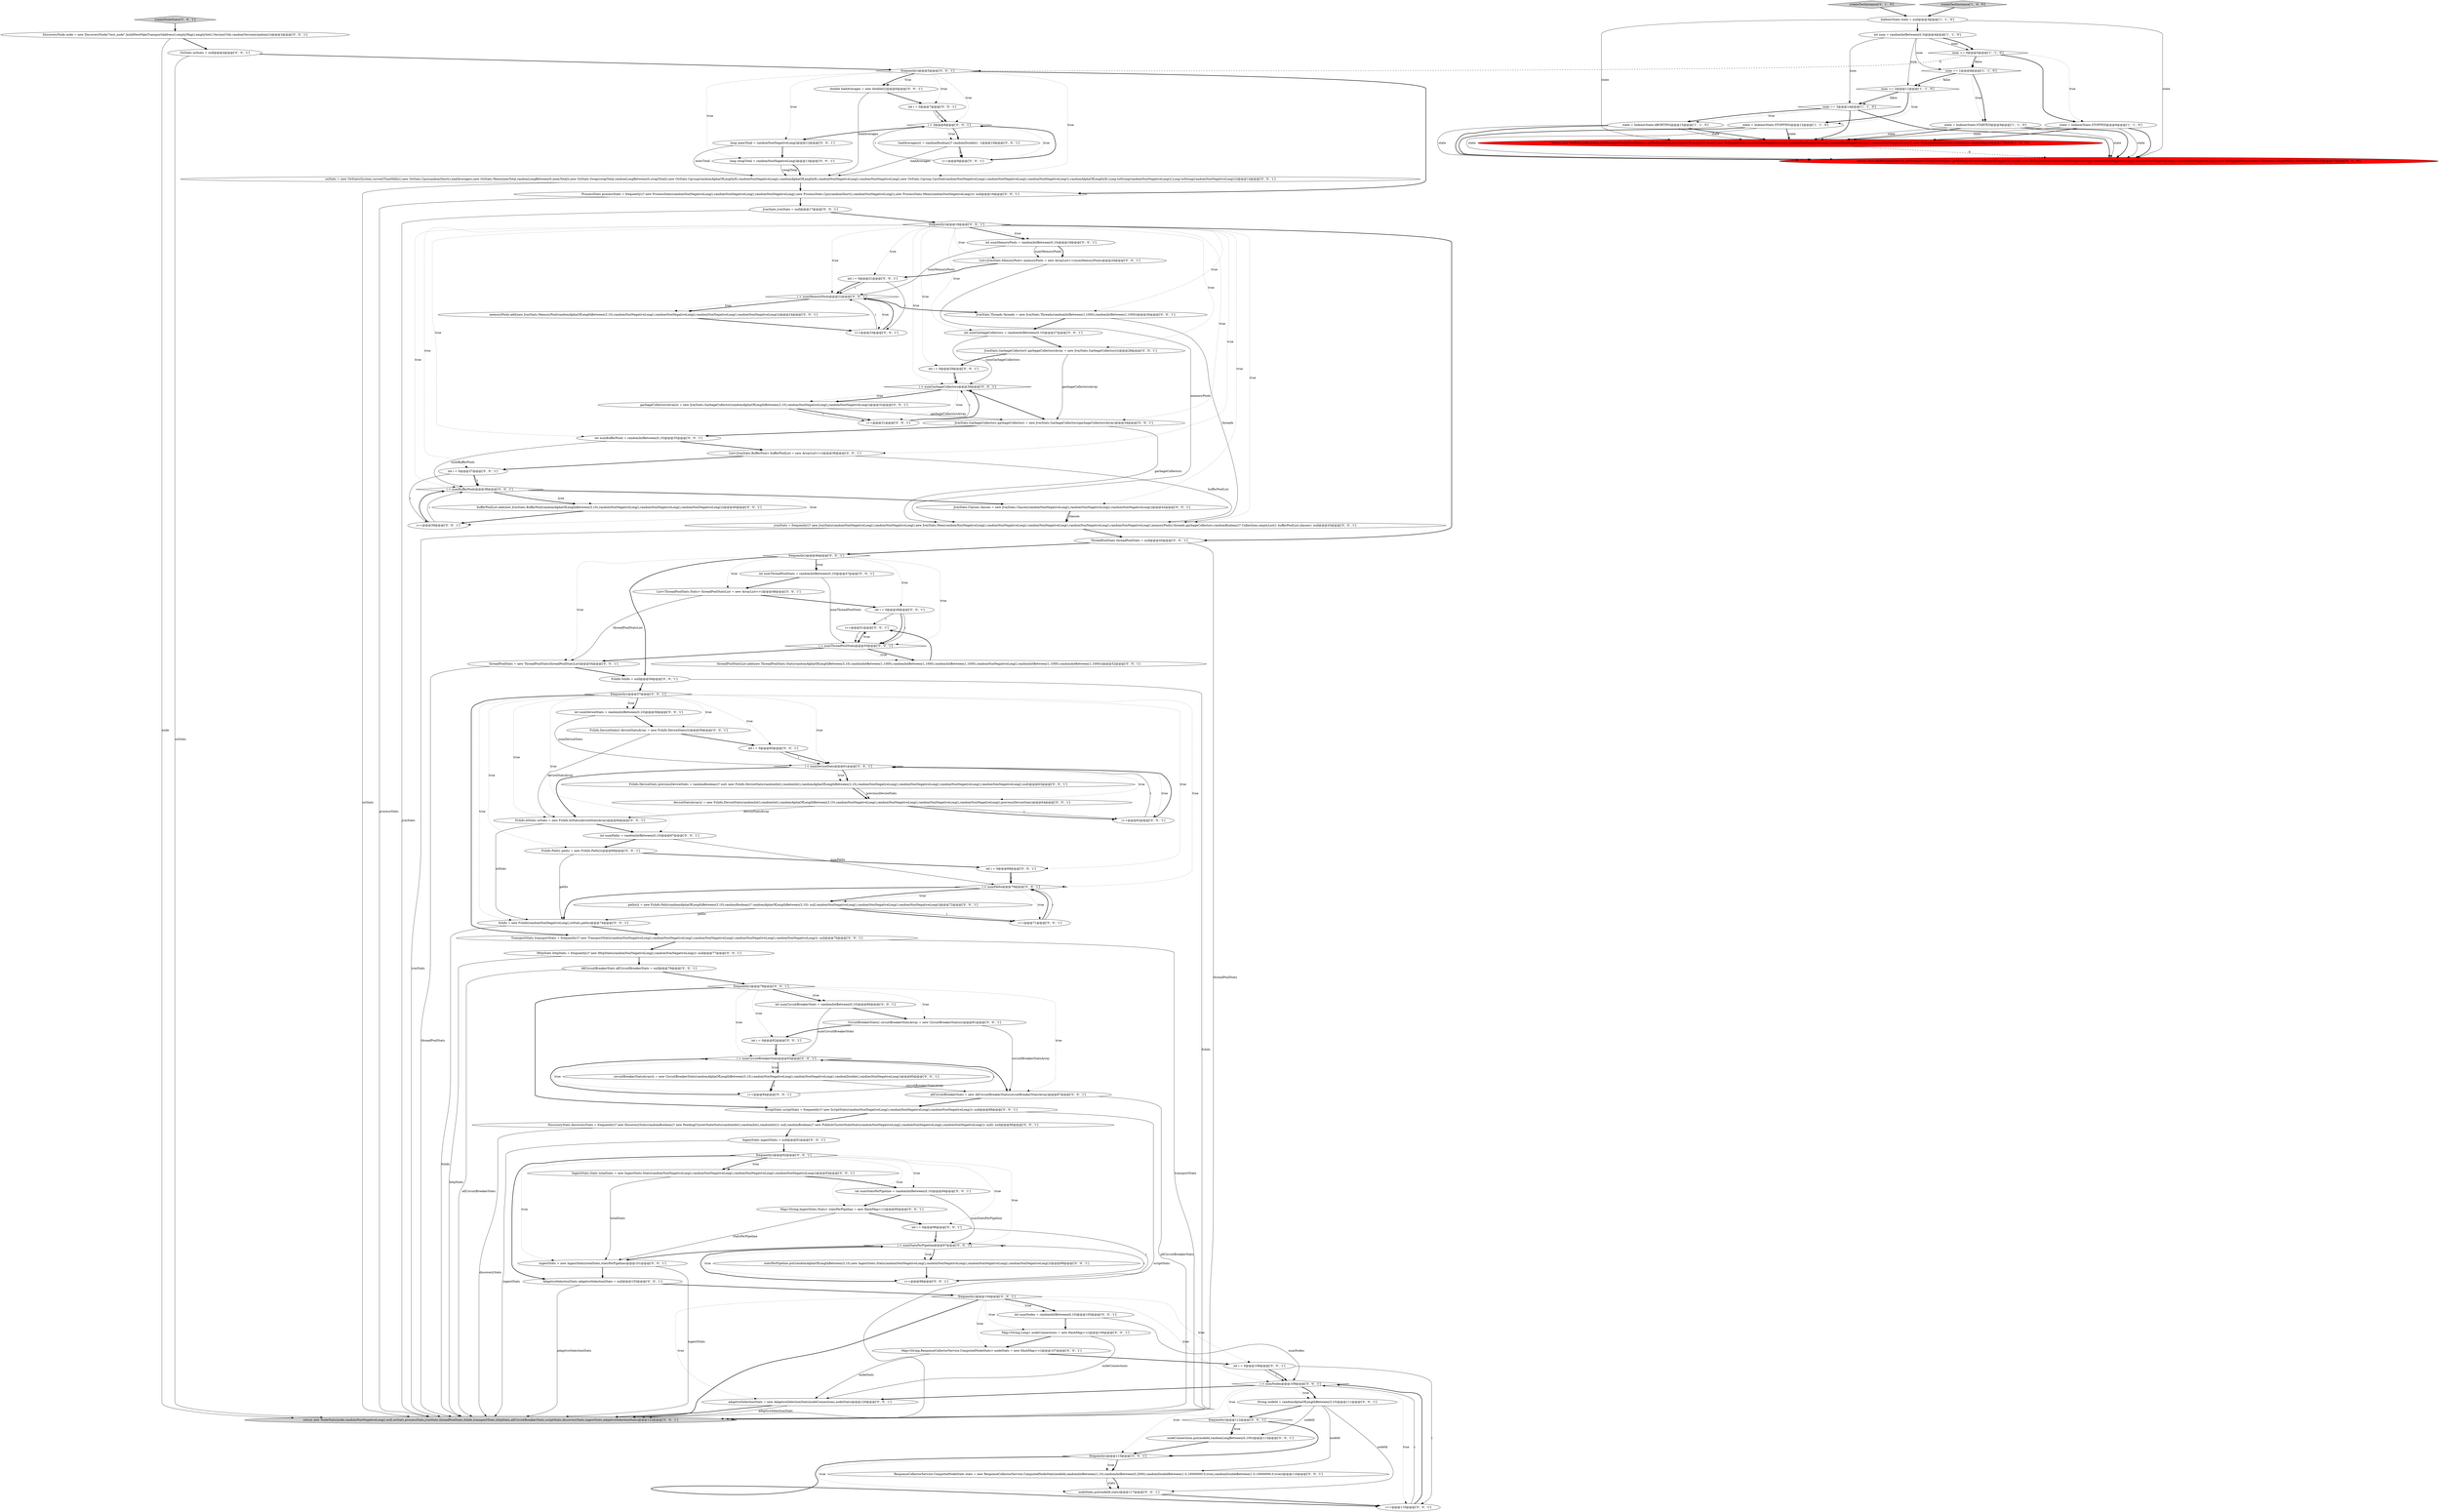 digraph {
34 [style = filled, label = "double loadAverages = new double((((@@@6@@@['0', '0', '1']", fillcolor = white, shape = ellipse image = "AAA0AAABBB3BBB"];
37 [style = filled, label = "frequently()@@@104@@@['0', '0', '1']", fillcolor = white, shape = diamond image = "AAA0AAABBB3BBB"];
52 [style = filled, label = "i++@@@51@@@['0', '0', '1']", fillcolor = white, shape = ellipse image = "AAA0AAABBB3BBB"];
36 [style = filled, label = "int i = 0@@@49@@@['0', '0', '1']", fillcolor = white, shape = ellipse image = "AAA0AAABBB3BBB"];
110 [style = filled, label = "i < numMemoryPools@@@22@@@['0', '0', '1']", fillcolor = white, shape = diamond image = "AAA0AAABBB3BBB"];
31 [style = filled, label = "int i = 0@@@37@@@['0', '0', '1']", fillcolor = white, shape = ellipse image = "AAA0AAABBB3BBB"];
83 [style = filled, label = "i < numGarbageCollectors@@@30@@@['0', '0', '1']", fillcolor = white, shape = diamond image = "AAA0AAABBB3BBB"];
79 [style = filled, label = "String nodeId = randomAlphaOfLengthBetween(3,10)@@@111@@@['0', '0', '1']", fillcolor = white, shape = ellipse image = "AAA0AAABBB3BBB"];
96 [style = filled, label = "frequently()@@@18@@@['0', '0', '1']", fillcolor = white, shape = diamond image = "AAA0AAABBB3BBB"];
93 [style = filled, label = "int numGarbageCollectors = randomIntBetween(0,10)@@@27@@@['0', '0', '1']", fillcolor = white, shape = ellipse image = "AAA0AAABBB3BBB"];
111 [style = filled, label = "DiscoveryStats discoveryStats = frequently()? new DiscoveryStats(randomBoolean()? new PendingClusterStateStats(randomInt(),randomInt(),randomInt()): null,randomBoolean()? new PublishClusterStateStats(randomNonNegativeLong(),randomNonNegativeLong(),randomNonNegativeLong()): null): null@@@90@@@['0', '0', '1']", fillcolor = white, shape = ellipse image = "AAA0AAABBB3BBB"];
47 [style = filled, label = "CircuitBreakerStats(( circuitBreakerStatsArray = new CircuitBreakerStats((((@@@81@@@['0', '0', '1']", fillcolor = white, shape = ellipse image = "AAA0AAABBB3BBB"];
19 [style = filled, label = "ScriptStats scriptStats = frequently()? new ScriptStats(randomNonNegativeLong(),randomNonNegativeLong(),randomNonNegativeLong()): null@@@89@@@['0', '0', '1']", fillcolor = white, shape = ellipse image = "AAA0AAABBB3BBB"];
14 [style = filled, label = "int i = 0@@@108@@@['0', '0', '1']", fillcolor = white, shape = ellipse image = "AAA0AAABBB3BBB"];
41 [style = filled, label = "nodeStats.put(nodeId,stats)@@@117@@@['0', '0', '1']", fillcolor = white, shape = ellipse image = "AAA0AAABBB3BBB"];
18 [style = filled, label = "Map<String,Long> nodeConnections = new HashMap<>()@@@106@@@['0', '0', '1']", fillcolor = white, shape = ellipse image = "AAA0AAABBB3BBB"];
73 [style = filled, label = "FsInfo.DeviceStats previousDeviceStats = randomBoolean()? null: new FsInfo.DeviceStats(randomInt(),randomInt(),randomAlphaOfLengthBetween(3,10),randomNonNegativeLong(),randomNonNegativeLong(),randomNonNegativeLong(),randomNonNegativeLong(),null)@@@63@@@['0', '0', '1']", fillcolor = white, shape = ellipse image = "AAA0AAABBB3BBB"];
70 [style = filled, label = "JvmStats.GarbageCollectors garbageCollectors = new JvmStats.GarbageCollectors(garbageCollectorsArray)@@@34@@@['0', '0', '1']", fillcolor = white, shape = ellipse image = "AAA0AAABBB3BBB"];
80 [style = filled, label = "frequently()@@@92@@@['0', '0', '1']", fillcolor = white, shape = diamond image = "AAA0AAABBB3BBB"];
69 [style = filled, label = "FsInfo.Path(( paths = new FsInfo.Path((((@@@68@@@['0', '0', '1']", fillcolor = white, shape = ellipse image = "AAA0AAABBB3BBB"];
75 [style = filled, label = "i < numNodes@@@109@@@['0', '0', '1']", fillcolor = white, shape = diamond image = "AAA0AAABBB3BBB"];
10 [style = filled, label = "int num = randomIntBetween(0,3)@@@4@@@['1', '1', '0']", fillcolor = white, shape = ellipse image = "AAA0AAABBB1BBB"];
51 [style = filled, label = "int numDeviceStats = randomIntBetween(0,10)@@@58@@@['0', '0', '1']", fillcolor = white, shape = ellipse image = "AAA0AAABBB3BBB"];
82 [style = filled, label = "loadAverages(i( = randomBoolean()? randomDouble(): -1@@@10@@@['0', '0', '1']", fillcolor = white, shape = ellipse image = "AAA0AAABBB3BBB"];
115 [style = filled, label = "i < numDeviceStats@@@61@@@['0', '0', '1']", fillcolor = white, shape = diamond image = "AAA0AAABBB3BBB"];
5 [style = filled, label = "state = IndexerState.STOPPING@@@12@@@['1', '1', '0']", fillcolor = white, shape = ellipse image = "AAA0AAABBB1BBB"];
81 [style = filled, label = "frequently()@@@115@@@['0', '0', '1']", fillcolor = white, shape = diamond image = "AAA0AAABBB3BBB"];
109 [style = filled, label = "ingestStats = new IngestStats(totalStats,statsPerPipeline)@@@101@@@['0', '0', '1']", fillcolor = white, shape = ellipse image = "AAA0AAABBB3BBB"];
11 [style = filled, label = "return new GetRollupJobsAction.JobWrapper(ConfigTestHelpers.getRollupJob(randomAlphaOfLength(5)).build(),new RollupJobStats(randomNonNegativeLong(),randomNonNegativeLong(),randomNonNegativeLong(),randomNonNegativeLong()),new RollupJobStatus(state,Collections.emptyMap()))@@@17@@@['1', '0', '0']", fillcolor = red, shape = ellipse image = "AAA1AAABBB1BBB"];
107 [style = filled, label = "jvmStats = frequently()? new JvmStats(randomNonNegativeLong(),randomNonNegativeLong(),new JvmStats.Mem(randomNonNegativeLong(),randomNonNegativeLong(),randomNonNegativeLong(),randomNonNegativeLong(),randomNonNegativeLong(),memoryPools),threads,garbageCollectors,randomBoolean()? Collections.emptyList(): bufferPoolList,classes): null@@@43@@@['0', '0', '1']", fillcolor = white, shape = ellipse image = "AAA0AAABBB3BBB"];
76 [style = filled, label = "deviceStatsArray(i( = new FsInfo.DeviceStats(randomInt(),randomInt(),randomAlphaOfLengthBetween(3,10),randomNonNegativeLong(),randomNonNegativeLong(),randomNonNegativeLong(),randomNonNegativeLong(),previousDeviceStats)@@@64@@@['0', '0', '1']", fillcolor = white, shape = ellipse image = "AAA0AAABBB3BBB"];
67 [style = filled, label = "int i = 0@@@21@@@['0', '0', '1']", fillcolor = white, shape = ellipse image = "AAA0AAABBB3BBB"];
92 [style = filled, label = "return new NodeStats(node,randomNonNegativeLong(),null,osStats,processStats,jvmStats,threadPoolStats,fsInfo,transportStats,httpStats,allCircuitBreakerStats,scriptStats,discoveryStats,ingestStats,adaptiveSelectionStats)@@@122@@@['0', '0', '1']", fillcolor = lightgray, shape = ellipse image = "AAA0AAABBB3BBB"];
101 [style = filled, label = "AdaptiveSelectionStats adaptiveSelectionStats = null@@@103@@@['0', '0', '1']", fillcolor = white, shape = ellipse image = "AAA0AAABBB3BBB"];
86 [style = filled, label = "ThreadPoolStats threadPoolStats = null@@@45@@@['0', '0', '1']", fillcolor = white, shape = ellipse image = "AAA0AAABBB3BBB"];
46 [style = filled, label = "int numPaths = randomIntBetween(0,10)@@@67@@@['0', '0', '1']", fillcolor = white, shape = ellipse image = "AAA0AAABBB3BBB"];
39 [style = filled, label = "int i = 0@@@96@@@['0', '0', '1']", fillcolor = white, shape = ellipse image = "AAA0AAABBB3BBB"];
6 [style = filled, label = "num == 3@@@14@@@['1', '1', '0']", fillcolor = white, shape = diamond image = "AAA0AAABBB1BBB"];
78 [style = filled, label = "frequently()@@@112@@@['0', '0', '1']", fillcolor = white, shape = diamond image = "AAA0AAABBB3BBB"];
58 [style = filled, label = "frequently()@@@5@@@['0', '0', '1']", fillcolor = white, shape = diamond image = "AAA0AAABBB3BBB"];
77 [style = filled, label = "createNodeStats['0', '0', '1']", fillcolor = lightgray, shape = diamond image = "AAA0AAABBB3BBB"];
113 [style = filled, label = "osStats = new OsStats(System.currentTimeMillis(),new OsStats.Cpu(randomShort(),loadAverages),new OsStats.Mem(memTotal,randomLongBetween(0,memTotal)),new OsStats.Swap(swapTotal,randomLongBetween(0,swapTotal)),new OsStats.Cgroup(randomAlphaOfLength(8),randomNonNegativeLong(),randomAlphaOfLength(8),randomNonNegativeLong(),randomNonNegativeLong(),new OsStats.Cgroup.CpuStat(randomNonNegativeLong(),randomNonNegativeLong(),randomNonNegativeLong()),randomAlphaOfLength(8),Long.toString(randomNonNegativeLong()),Long.toString(randomNonNegativeLong())))@@@14@@@['0', '0', '1']", fillcolor = white, shape = ellipse image = "AAA0AAABBB3BBB"];
13 [style = filled, label = "return new GetRollupJobsAction.JobWrapper(ConfigTestHelpers.getRollupJob(randomAlphaOfLength(5)).build(),new RollupJobStats(randomNonNegativeLong(),randomNonNegativeLong(),randomNonNegativeLong(),randomNonNegativeLong()),new RollupJobStatus(state,Collections.emptyMap(),randomBoolean()))@@@17@@@['0', '1', '0']", fillcolor = red, shape = ellipse image = "AAA1AAABBB2BBB"];
99 [style = filled, label = "long swapTotal = randomNonNegativeLong()@@@13@@@['0', '0', '1']", fillcolor = white, shape = ellipse image = "AAA0AAABBB3BBB"];
12 [style = filled, label = "createTestInstance['0', '1', '0']", fillcolor = lightgray, shape = diamond image = "AAA0AAABBB2BBB"];
84 [style = filled, label = "threadPoolStatsList.add(new ThreadPoolStats.Stats(randomAlphaOfLengthBetween(3,10),randomIntBetween(1,1000),randomIntBetween(1,1000),randomIntBetween(1,1000),randomNonNegativeLong(),randomIntBetween(1,1000),randomIntBetween(1,1000)))@@@52@@@['0', '0', '1']", fillcolor = white, shape = ellipse image = "AAA0AAABBB3BBB"];
17 [style = filled, label = "int numBufferPools = randomIntBetween(0,10)@@@35@@@['0', '0', '1']", fillcolor = white, shape = ellipse image = "AAA0AAABBB3BBB"];
74 [style = filled, label = "AllCircuitBreakerStats allCircuitBreakerStats = null@@@78@@@['0', '0', '1']", fillcolor = white, shape = ellipse image = "AAA0AAABBB3BBB"];
44 [style = filled, label = "OsStats osStats = null@@@4@@@['0', '0', '1']", fillcolor = white, shape = ellipse image = "AAA0AAABBB3BBB"];
57 [style = filled, label = "HttpStats httpStats = frequently()? new HttpStats(randomNonNegativeLong(),randomNonNegativeLong()): null@@@77@@@['0', '0', '1']", fillcolor = white, shape = ellipse image = "AAA0AAABBB3BBB"];
94 [style = filled, label = "DiscoveryNode node = new DiscoveryNode(\"test_node\",buildNewFakeTransportAddress(),emptyMap(),emptySet(),VersionUtils.randomVersion(random()))@@@3@@@['0', '0', '1']", fillcolor = white, shape = ellipse image = "AAA0AAABBB3BBB"];
45 [style = filled, label = "i++@@@110@@@['0', '0', '1']", fillcolor = white, shape = ellipse image = "AAA0AAABBB3BBB"];
43 [style = filled, label = "nodeConnections.put(nodeId,randomLongBetween(0,100))@@@113@@@['0', '0', '1']", fillcolor = white, shape = ellipse image = "AAA0AAABBB3BBB"];
3 [style = filled, label = "num == 0@@@5@@@['1', '1', '0']", fillcolor = white, shape = diamond image = "AAA0AAABBB1BBB"];
64 [style = filled, label = "i < numStatsPerPipeline@@@97@@@['0', '0', '1']", fillcolor = white, shape = diamond image = "AAA0AAABBB3BBB"];
91 [style = filled, label = "i < numCircuitBreakerStats@@@83@@@['0', '0', '1']", fillcolor = white, shape = diamond image = "AAA0AAABBB3BBB"];
108 [style = filled, label = "i++@@@62@@@['0', '0', '1']", fillcolor = white, shape = ellipse image = "AAA0AAABBB3BBB"];
15 [style = filled, label = "ProcessStats processStats = frequently()? new ProcessStats(randomNonNegativeLong(),randomNonNegativeLong(),randomNonNegativeLong(),new ProcessStats.Cpu(randomShort(),randomNonNegativeLong()),new ProcessStats.Mem(randomNonNegativeLong())): null@@@16@@@['0', '0', '1']", fillcolor = white, shape = ellipse image = "AAA0AAABBB3BBB"];
16 [style = filled, label = "JvmStats jvmStats = null@@@17@@@['0', '0', '1']", fillcolor = white, shape = ellipse image = "AAA0AAABBB3BBB"];
60 [style = filled, label = "bufferPoolList.add(new JvmStats.BufferPool(randomAlphaOfLengthBetween(3,10),randomNonNegativeLong(),randomNonNegativeLong(),randomNonNegativeLong()))@@@40@@@['0', '0', '1']", fillcolor = white, shape = ellipse image = "AAA0AAABBB3BBB"];
87 [style = filled, label = "i < numBufferPools@@@38@@@['0', '0', '1']", fillcolor = white, shape = diamond image = "AAA0AAABBB3BBB"];
8 [style = filled, label = "state = IndexerState.ABORTING@@@15@@@['1', '1', '0']", fillcolor = white, shape = ellipse image = "AAA0AAABBB1BBB"];
33 [style = filled, label = "i < numPaths@@@70@@@['0', '0', '1']", fillcolor = white, shape = diamond image = "AAA0AAABBB3BBB"];
66 [style = filled, label = "int i = 0@@@60@@@['0', '0', '1']", fillcolor = white, shape = ellipse image = "AAA0AAABBB3BBB"];
9 [style = filled, label = "num == 2@@@11@@@['1', '1', '0']", fillcolor = white, shape = diamond image = "AAA0AAABBB1BBB"];
90 [style = filled, label = "JvmStats.Classes classes = new JvmStats.Classes(randomNonNegativeLong(),randomNonNegativeLong(),randomNonNegativeLong())@@@42@@@['0', '0', '1']", fillcolor = white, shape = ellipse image = "AAA0AAABBB3BBB"];
29 [style = filled, label = "FsInfo.IoStats ioStats = new FsInfo.IoStats(deviceStatsArray)@@@66@@@['0', '0', '1']", fillcolor = white, shape = ellipse image = "AAA0AAABBB3BBB"];
112 [style = filled, label = "int numNodes = randomIntBetween(0,10)@@@105@@@['0', '0', '1']", fillcolor = white, shape = ellipse image = "AAA0AAABBB3BBB"];
53 [style = filled, label = "i++@@@98@@@['0', '0', '1']", fillcolor = white, shape = ellipse image = "AAA0AAABBB3BBB"];
40 [style = filled, label = "paths(i( = new FsInfo.Path(randomAlphaOfLengthBetween(3,10),randomBoolean()? randomAlphaOfLengthBetween(3,10): null,randomNonNegativeLong(),randomNonNegativeLong(),randomNonNegativeLong())@@@72@@@['0', '0', '1']", fillcolor = white, shape = ellipse image = "AAA0AAABBB3BBB"];
68 [style = filled, label = "i++@@@39@@@['0', '0', '1']", fillcolor = white, shape = ellipse image = "AAA0AAABBB3BBB"];
35 [style = filled, label = "i < 3@@@8@@@['0', '0', '1']", fillcolor = white, shape = diamond image = "AAA0AAABBB3BBB"];
89 [style = filled, label = "int i = 0@@@82@@@['0', '0', '1']", fillcolor = white, shape = ellipse image = "AAA0AAABBB3BBB"];
97 [style = filled, label = "circuitBreakerStatsArray(i( = new CircuitBreakerStats(randomAlphaOfLengthBetween(3,10),randomNonNegativeLong(),randomNonNegativeLong(),randomDouble(),randomNonNegativeLong())@@@85@@@['0', '0', '1']", fillcolor = white, shape = ellipse image = "AAA0AAABBB3BBB"];
106 [style = filled, label = "JvmStats.GarbageCollector(( garbageCollectorsArray = new JvmStats.GarbageCollector((((@@@28@@@['0', '0', '1']", fillcolor = white, shape = ellipse image = "AAA0AAABBB3BBB"];
104 [style = filled, label = "garbageCollectorsArray(i( = new JvmStats.GarbageCollector(randomAlphaOfLengthBetween(3,10),randomNonNegativeLong(),randomNonNegativeLong())@@@32@@@['0', '0', '1']", fillcolor = white, shape = ellipse image = "AAA0AAABBB3BBB"];
85 [style = filled, label = "JvmStats.Threads threads = new JvmStats.Threads(randomIntBetween(1,1000),randomIntBetween(1,1000))@@@26@@@['0', '0', '1']", fillcolor = white, shape = ellipse image = "AAA0AAABBB3BBB"];
48 [style = filled, label = "int i = 0@@@7@@@['0', '0', '1']", fillcolor = white, shape = ellipse image = "AAA0AAABBB3BBB"];
38 [style = filled, label = "IngestStats ingestStats = null@@@91@@@['0', '0', '1']", fillcolor = white, shape = ellipse image = "AAA0AAABBB3BBB"];
49 [style = filled, label = "memoryPools.add(new JvmStats.MemoryPool(randomAlphaOfLengthBetween(3,10),randomNonNegativeLong(),randomNonNegativeLong(),randomNonNegativeLong(),randomNonNegativeLong()))@@@24@@@['0', '0', '1']", fillcolor = white, shape = ellipse image = "AAA0AAABBB3BBB"];
61 [style = filled, label = "i++@@@9@@@['0', '0', '1']", fillcolor = white, shape = ellipse image = "AAA0AAABBB3BBB"];
0 [style = filled, label = "state = IndexerState.STARTED@@@9@@@['1', '1', '0']", fillcolor = white, shape = ellipse image = "AAA0AAABBB1BBB"];
20 [style = filled, label = "threadPoolStats = new ThreadPoolStats(threadPoolStatsList)@@@54@@@['0', '0', '1']", fillcolor = white, shape = ellipse image = "AAA0AAABBB3BBB"];
32 [style = filled, label = "frequently()@@@46@@@['0', '0', '1']", fillcolor = white, shape = diamond image = "AAA0AAABBB3BBB"];
59 [style = filled, label = "int numThreadPoolStats = randomIntBetween(0,10)@@@47@@@['0', '0', '1']", fillcolor = white, shape = ellipse image = "AAA0AAABBB3BBB"];
25 [style = filled, label = "i < numThreadPoolStats@@@50@@@['0', '0', '1']", fillcolor = white, shape = diamond image = "AAA0AAABBB3BBB"];
62 [style = filled, label = "i++@@@23@@@['0', '0', '1']", fillcolor = white, shape = ellipse image = "AAA0AAABBB3BBB"];
1 [style = filled, label = "state = IndexerState.STOPPED@@@6@@@['1', '1', '0']", fillcolor = white, shape = ellipse image = "AAA0AAABBB1BBB"];
98 [style = filled, label = "statsPerPipeline.put(randomAlphaOfLengthBetween(3,10),new IngestStats.Stats(randomNonNegativeLong(),randomNonNegativeLong(),randomNonNegativeLong(),randomNonNegativeLong()))@@@99@@@['0', '0', '1']", fillcolor = white, shape = ellipse image = "AAA0AAABBB3BBB"];
88 [style = filled, label = "i++@@@84@@@['0', '0', '1']", fillcolor = white, shape = ellipse image = "AAA0AAABBB3BBB"];
26 [style = filled, label = "int numCircuitBreakerStats = randomIntBetween(0,10)@@@80@@@['0', '0', '1']", fillcolor = white, shape = ellipse image = "AAA0AAABBB3BBB"];
102 [style = filled, label = "frequently()@@@79@@@['0', '0', '1']", fillcolor = white, shape = diamond image = "AAA0AAABBB3BBB"];
22 [style = filled, label = "long memTotal = randomNonNegativeLong()@@@12@@@['0', '0', '1']", fillcolor = white, shape = ellipse image = "AAA0AAABBB3BBB"];
50 [style = filled, label = "FsInfo fsInfo = null@@@56@@@['0', '0', '1']", fillcolor = white, shape = ellipse image = "AAA0AAABBB3BBB"];
63 [style = filled, label = "List<ThreadPoolStats.Stats> threadPoolStatsList = new ArrayList<>()@@@48@@@['0', '0', '1']", fillcolor = white, shape = ellipse image = "AAA0AAABBB3BBB"];
54 [style = filled, label = "IngestStats.Stats totalStats = new IngestStats.Stats(randomNonNegativeLong(),randomNonNegativeLong(),randomNonNegativeLong(),randomNonNegativeLong())@@@93@@@['0', '0', '1']", fillcolor = white, shape = ellipse image = "AAA0AAABBB3BBB"];
27 [style = filled, label = "allCircuitBreakerStats = new AllCircuitBreakerStats(circuitBreakerStatsArray)@@@87@@@['0', '0', '1']", fillcolor = white, shape = ellipse image = "AAA0AAABBB3BBB"];
65 [style = filled, label = "int numMemoryPools = randomIntBetween(0,10)@@@19@@@['0', '0', '1']", fillcolor = white, shape = ellipse image = "AAA0AAABBB3BBB"];
71 [style = filled, label = "i++@@@71@@@['0', '0', '1']", fillcolor = white, shape = ellipse image = "AAA0AAABBB3BBB"];
105 [style = filled, label = "int numStatsPerPipeline = randomIntBetween(0,10)@@@94@@@['0', '0', '1']", fillcolor = white, shape = ellipse image = "AAA0AAABBB3BBB"];
42 [style = filled, label = "Map<String,ResponseCollectorService.ComputedNodeStats> nodeStats = new HashMap<>()@@@107@@@['0', '0', '1']", fillcolor = white, shape = ellipse image = "AAA0AAABBB3BBB"];
28 [style = filled, label = "TransportStats transportStats = frequently()? new TransportStats(randomNonNegativeLong(),randomNonNegativeLong(),randomNonNegativeLong(),randomNonNegativeLong(),randomNonNegativeLong()): null@@@76@@@['0', '0', '1']", fillcolor = white, shape = ellipse image = "AAA0AAABBB3BBB"];
72 [style = filled, label = "List<JvmStats.BufferPool> bufferPoolList = new ArrayList<>()@@@36@@@['0', '0', '1']", fillcolor = white, shape = ellipse image = "AAA0AAABBB3BBB"];
23 [style = filled, label = "ResponseCollectorService.ComputedNodeStats stats = new ResponseCollectorService.ComputedNodeStats(nodeId,randomIntBetween(1,10),randomIntBetween(0,2000),randomDoubleBetween(1.0,10000000.0,true),randomDoubleBetween(1.0,10000000.0,true))@@@116@@@['0', '0', '1']", fillcolor = white, shape = ellipse image = "AAA0AAABBB3BBB"];
56 [style = filled, label = "frequently()@@@57@@@['0', '0', '1']", fillcolor = white, shape = diamond image = "AAA0AAABBB3BBB"];
7 [style = filled, label = "IndexerState state = null@@@3@@@['1', '1', '0']", fillcolor = white, shape = ellipse image = "AAA0AAABBB1BBB"];
2 [style = filled, label = "createTestInstance['1', '0', '0']", fillcolor = lightgray, shape = diamond image = "AAA0AAABBB1BBB"];
30 [style = filled, label = "int i = 0@@@69@@@['0', '0', '1']", fillcolor = white, shape = ellipse image = "AAA0AAABBB3BBB"];
103 [style = filled, label = "i++@@@31@@@['0', '0', '1']", fillcolor = white, shape = ellipse image = "AAA0AAABBB3BBB"];
95 [style = filled, label = "int i = 0@@@29@@@['0', '0', '1']", fillcolor = white, shape = ellipse image = "AAA0AAABBB3BBB"];
24 [style = filled, label = "Map<String,IngestStats.Stats> statsPerPipeline = new HashMap<>()@@@95@@@['0', '0', '1']", fillcolor = white, shape = ellipse image = "AAA0AAABBB3BBB"];
114 [style = filled, label = "FsInfo.DeviceStats(( deviceStatsArray = new FsInfo.DeviceStats((((@@@59@@@['0', '0', '1']", fillcolor = white, shape = ellipse image = "AAA0AAABBB3BBB"];
100 [style = filled, label = "List<JvmStats.MemoryPool> memoryPools = new ArrayList<>(numMemoryPools)@@@20@@@['0', '0', '1']", fillcolor = white, shape = ellipse image = "AAA0AAABBB3BBB"];
21 [style = filled, label = "adaptiveSelectionStats = new AdaptiveSelectionStats(nodeConnections,nodeStats)@@@120@@@['0', '0', '1']", fillcolor = white, shape = ellipse image = "AAA0AAABBB3BBB"];
4 [style = filled, label = "num == 1@@@8@@@['1', '1', '0']", fillcolor = white, shape = diamond image = "AAA0AAABBB1BBB"];
55 [style = filled, label = "fsInfo = new FsInfo(randomNonNegativeLong(),ioStats,paths)@@@74@@@['0', '0', '1']", fillcolor = white, shape = ellipse image = "AAA0AAABBB3BBB"];
104->103 [style = bold, label=""];
103->83 [style = bold, label=""];
54->105 [style = bold, label=""];
44->92 [style = solid, label="osStats"];
102->19 [style = bold, label=""];
115->73 [style = bold, label=""];
0->13 [style = bold, label=""];
31->87 [style = bold, label=""];
91->97 [style = dotted, label="true"];
82->61 [style = bold, label=""];
14->75 [style = solid, label="i"];
3->4 [style = dotted, label="false"];
115->29 [style = bold, label=""];
32->63 [style = dotted, label="true"];
110->49 [style = bold, label=""];
24->109 [style = solid, label="statsPerPipeline"];
115->108 [style = dotted, label="true"];
24->39 [style = bold, label=""];
62->110 [style = bold, label=""];
56->114 [style = dotted, label="true"];
50->56 [style = bold, label=""];
80->54 [style = dotted, label="true"];
43->81 [style = bold, label=""];
48->35 [style = bold, label=""];
97->88 [style = solid, label="i"];
34->113 [style = solid, label="loadAverages"];
63->36 [style = bold, label=""];
3->4 [style = bold, label=""];
1->13 [style = bold, label=""];
10->3 [style = solid, label="num"];
12->7 [style = bold, label=""];
53->64 [style = solid, label="i"];
80->109 [style = dotted, label="true"];
9->6 [style = bold, label=""];
69->30 [style = bold, label=""];
64->53 [style = dotted, label="true"];
58->34 [style = dotted, label="true"];
107->92 [style = solid, label="jvmStats"];
72->31 [style = bold, label=""];
18->21 [style = solid, label="nodeConnections"];
75->21 [style = bold, label=""];
83->104 [style = dotted, label="true"];
58->99 [style = dotted, label="true"];
32->25 [style = dotted, label="true"];
83->103 [style = dotted, label="true"];
115->76 [style = dotted, label="true"];
71->33 [style = bold, label=""];
39->64 [style = bold, label=""];
6->11 [style = bold, label=""];
29->46 [style = bold, label=""];
57->74 [style = bold, label=""];
20->92 [style = solid, label="threadPoolStats"];
87->60 [style = dotted, label="true"];
47->27 [style = solid, label="circuitBreakerStatsArray"];
81->45 [style = bold, label=""];
96->87 [style = dotted, label="true"];
56->33 [style = dotted, label="true"];
9->5 [style = bold, label=""];
74->102 [style = bold, label=""];
89->91 [style = bold, label=""];
66->115 [style = solid, label="i"];
60->68 [style = bold, label=""];
41->45 [style = bold, label=""];
17->72 [style = bold, label=""];
105->64 [style = solid, label="numStatsPerPipeline"];
27->19 [style = bold, label=""];
96->110 [style = dotted, label="true"];
87->60 [style = bold, label=""];
73->76 [style = bold, label=""];
51->115 [style = solid, label="numDeviceStats"];
80->101 [style = bold, label=""];
8->11 [style = bold, label=""];
98->53 [style = bold, label=""];
14->75 [style = bold, label=""];
89->91 [style = solid, label="i"];
67->62 [style = solid, label="i"];
54->109 [style = solid, label="totalStats"];
58->22 [style = dotted, label="true"];
40->55 [style = solid, label="paths"];
82->61 [style = solid, label="i"];
35->82 [style = bold, label=""];
70->17 [style = bold, label=""];
72->107 [style = solid, label="bufferPoolList"];
16->92 [style = solid, label="jvmStats"];
22->113 [style = solid, label="memTotal"];
55->92 [style = solid, label="fsInfo"];
76->29 [style = solid, label="deviceStatsArray"];
21->92 [style = solid, label="adaptiveSelectionStats"];
10->9 [style = solid, label="num"];
64->98 [style = bold, label=""];
84->52 [style = bold, label=""];
34->48 [style = bold, label=""];
15->92 [style = solid, label="processStats"];
46->33 [style = solid, label="numPaths"];
114->29 [style = solid, label="deviceStatsArray"];
80->105 [style = dotted, label="true"];
83->104 [style = bold, label=""];
96->67 [style = dotted, label="true"];
4->0 [style = dotted, label="true"];
26->47 [style = bold, label=""];
90->107 [style = solid, label="classes"];
58->113 [style = dotted, label="true"];
33->40 [style = dotted, label="true"];
102->27 [style = dotted, label="true"];
101->92 [style = solid, label="adaptiveSelectionStats"];
37->18 [style = dotted, label="true"];
30->33 [style = solid, label="i"];
80->39 [style = dotted, label="true"];
32->36 [style = dotted, label="true"];
49->62 [style = bold, label=""];
58->48 [style = dotted, label="true"];
32->59 [style = bold, label=""];
64->98 [style = dotted, label="true"];
94->92 [style = solid, label="node"];
111->38 [style = bold, label=""];
4->0 [style = bold, label=""];
1->11 [style = bold, label=""];
0->11 [style = solid, label="state"];
56->51 [style = bold, label=""];
95->83 [style = solid, label="i"];
97->88 [style = bold, label=""];
65->110 [style = solid, label="numMemoryPools"];
73->76 [style = solid, label="previousDeviceStats"];
35->82 [style = dotted, label="true"];
39->64 [style = solid, label="i"];
42->21 [style = solid, label="nodeStats"];
108->115 [style = bold, label=""];
4->9 [style = dotted, label="false"];
36->25 [style = bold, label=""];
113->15 [style = bold, label=""];
25->84 [style = bold, label=""];
105->24 [style = bold, label=""];
85->93 [style = bold, label=""];
52->25 [style = solid, label="i"];
96->83 [style = dotted, label="true"];
65->100 [style = bold, label=""];
91->88 [style = dotted, label="true"];
80->64 [style = dotted, label="true"];
25->52 [style = dotted, label="true"];
47->89 [style = bold, label=""];
37->75 [style = dotted, label="true"];
26->91 [style = solid, label="numCircuitBreakerStats"];
59->63 [style = bold, label=""];
1->11 [style = solid, label="state"];
106->70 [style = solid, label="garbageCollectorsArray"];
56->69 [style = dotted, label="true"];
102->47 [style = dotted, label="true"];
94->44 [style = bold, label=""];
14->45 [style = solid, label="i"];
58->34 [style = bold, label=""];
104->70 [style = solid, label="garbageCollectorsArray"];
5->11 [style = bold, label=""];
112->18 [style = bold, label=""];
75->79 [style = bold, label=""];
76->108 [style = solid, label="i"];
96->31 [style = dotted, label="true"];
110->62 [style = dotted, label="true"];
102->89 [style = dotted, label="true"];
37->14 [style = dotted, label="true"];
53->64 [style = bold, label=""];
108->115 [style = solid, label="i"];
58->15 [style = bold, label=""];
37->112 [style = dotted, label="true"];
3->1 [style = dotted, label="true"];
31->68 [style = solid, label="i"];
96->106 [style = dotted, label="true"];
107->86 [style = bold, label=""];
65->100 [style = solid, label="numMemoryPools"];
32->50 [style = bold, label=""];
110->85 [style = bold, label=""];
56->55 [style = dotted, label="true"];
4->9 [style = bold, label=""];
114->66 [style = bold, label=""];
67->110 [style = solid, label="i"];
85->107 [style = solid, label="threads"];
19->92 [style = solid, label="scriptStats"];
48->35 [style = solid, label="i"];
30->33 [style = bold, label=""];
3->1 [style = bold, label=""];
102->26 [style = bold, label=""];
104->103 [style = solid, label="i"];
77->94 [style = bold, label=""];
75->45 [style = dotted, label="true"];
68->87 [style = bold, label=""];
33->55 [style = bold, label=""];
8->13 [style = solid, label="state"];
96->93 [style = dotted, label="true"];
32->20 [style = dotted, label="true"];
7->13 [style = solid, label="state"];
96->86 [style = bold, label=""];
0->11 [style = bold, label=""];
96->65 [style = bold, label=""];
87->90 [style = bold, label=""];
5->11 [style = solid, label="state"];
86->92 [style = solid, label="threadPoolStats"];
79->43 [style = solid, label="nodeId"];
56->29 [style = dotted, label="true"];
38->92 [style = solid, label="ingestStats"];
88->91 [style = solid, label="i"];
23->41 [style = bold, label=""];
83->70 [style = bold, label=""];
10->6 [style = solid, label="num"];
68->87 [style = solid, label="i"];
33->71 [style = dotted, label="true"];
16->96 [style = bold, label=""];
29->55 [style = solid, label="ioStats"];
99->113 [style = solid, label="swapTotal"];
71->33 [style = solid, label="i"];
80->24 [style = dotted, label="true"];
42->14 [style = bold, label=""];
103->83 [style = solid, label="i"];
45->75 [style = solid, label="i"];
40->71 [style = bold, label=""];
36->52 [style = solid, label="i"];
91->97 [style = bold, label=""];
25->20 [style = bold, label=""];
0->13 [style = solid, label="state"];
102->26 [style = dotted, label="true"];
93->106 [style = bold, label=""];
38->80 [style = bold, label=""];
96->107 [style = dotted, label="true"];
57->92 [style = solid, label="httpStats"];
6->8 [style = dotted, label="true"];
6->13 [style = bold, label=""];
5->13 [style = bold, label=""];
76->108 [style = bold, label=""];
1->13 [style = solid, label="state"];
81->23 [style = bold, label=""];
9->6 [style = dotted, label="false"];
62->110 [style = solid, label="i"];
10->4 [style = solid, label="num"];
66->115 [style = bold, label=""];
109->92 [style = solid, label="ingestStats"];
23->41 [style = solid, label="stats"];
90->107 [style = bold, label=""];
96->90 [style = dotted, label="true"];
96->65 [style = dotted, label="true"];
37->42 [style = dotted, label="true"];
46->69 [style = bold, label=""];
63->20 [style = solid, label="threadPoolStatsList"];
28->57 [style = bold, label=""];
28->92 [style = solid, label="transportStats"];
82->113 [style = solid, label="loadAverages"];
93->83 [style = solid, label="numGarbageCollectors"];
27->92 [style = solid, label="allCircuitBreakerStats"];
17->87 [style = solid, label="numBufferPools"];
8->13 [style = bold, label=""];
109->101 [style = bold, label=""];
37->92 [style = bold, label=""];
22->99 [style = bold, label=""];
78->81 [style = bold, label=""];
112->75 [style = solid, label="numNodes"];
20->50 [style = bold, label=""];
61->35 [style = bold, label=""];
113->92 [style = solid, label="osStats"];
9->5 [style = dotted, label="true"];
101->37 [style = bold, label=""];
25->84 [style = dotted, label="true"];
21->92 [style = bold, label=""];
64->109 [style = bold, label=""];
59->25 [style = solid, label="numThreadPoolStats"];
7->10 [style = bold, label=""];
45->75 [style = bold, label=""];
87->68 [style = dotted, label="true"];
110->49 [style = dotted, label="true"];
35->22 [style = bold, label=""];
75->81 [style = dotted, label="true"];
40->71 [style = solid, label="i"];
3->58 [style = dashed, label="0"];
69->55 [style = solid, label="paths"];
96->17 [style = dotted, label="true"];
37->21 [style = dotted, label="true"];
100->67 [style = bold, label=""];
10->3 [style = bold, label=""];
51->114 [style = bold, label=""];
50->92 [style = solid, label="fsInfo"];
56->115 [style = dotted, label="true"];
95->83 [style = bold, label=""];
75->79 [style = dotted, label="true"];
96->95 [style = dotted, label="true"];
106->95 [style = bold, label=""];
39->53 [style = solid, label="i"];
56->66 [style = dotted, label="true"];
15->16 [style = bold, label=""];
96->70 [style = dotted, label="true"];
102->91 [style = dotted, label="true"];
78->43 [style = bold, label=""];
58->35 [style = dotted, label="true"];
36->25 [style = solid, label="i"];
67->110 [style = bold, label=""];
100->107 [style = solid, label="memoryPools"];
96->100 [style = dotted, label="true"];
99->113 [style = bold, label=""];
61->35 [style = solid, label="i"];
74->92 [style = solid, label="allCircuitBreakerStats"];
97->27 [style = solid, label="circuitBreakerStatsArray"];
115->73 [style = dotted, label="true"];
11->13 [style = dashed, label="0"];
8->11 [style = solid, label="state"];
56->51 [style = dotted, label="true"];
33->40 [style = bold, label=""];
52->25 [style = bold, label=""];
5->13 [style = solid, label="state"];
56->30 [style = dotted, label="true"];
79->78 [style = bold, label=""];
79->23 [style = solid, label="nodeId"];
80->54 [style = bold, label=""];
7->11 [style = solid, label="state"];
96->72 [style = dotted, label="true"];
56->28 [style = bold, label=""];
35->61 [style = dotted, label="true"];
6->8 [style = bold, label=""];
91->27 [style = bold, label=""];
31->87 [style = solid, label="i"];
79->41 [style = solid, label="nodeId"];
88->91 [style = bold, label=""];
56->46 [style = dotted, label="true"];
81->41 [style = dotted, label="true"];
70->107 [style = solid, label="garbageCollectors"];
44->58 [style = bold, label=""];
32->59 [style = dotted, label="true"];
81->23 [style = dotted, label="true"];
2->7 [style = bold, label=""];
37->112 [style = bold, label=""];
19->111 [style = bold, label=""];
75->78 [style = dotted, label="true"];
55->28 [style = bold, label=""];
86->32 [style = bold, label=""];
96->85 [style = dotted, label="true"];
78->43 [style = dotted, label="true"];
18->42 [style = bold, label=""];
111->92 [style = solid, label="discoveryStats"];
}
